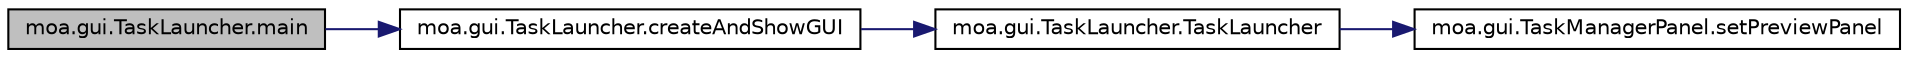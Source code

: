digraph G
{
  edge [fontname="Helvetica",fontsize="10",labelfontname="Helvetica",labelfontsize="10"];
  node [fontname="Helvetica",fontsize="10",shape=record];
  rankdir=LR;
  Node1 [label="moa.gui.TaskLauncher.main",height=0.2,width=0.4,color="black", fillcolor="grey75", style="filled" fontcolor="black"];
  Node1 -> Node2 [color="midnightblue",fontsize="10",style="solid",fontname="Helvetica"];
  Node2 [label="moa.gui.TaskLauncher.createAndShowGUI",height=0.2,width=0.4,color="black", fillcolor="white", style="filled",URL="$classmoa_1_1gui_1_1TaskLauncher.html#a7d7efcee15eba96ec33bc6519a191daf"];
  Node2 -> Node3 [color="midnightblue",fontsize="10",style="solid",fontname="Helvetica"];
  Node3 [label="moa.gui.TaskLauncher.TaskLauncher",height=0.2,width=0.4,color="black", fillcolor="white", style="filled",URL="$classmoa_1_1gui_1_1TaskLauncher.html#aa4340b72aba7b8401e3a9b29e3393035"];
  Node3 -> Node4 [color="midnightblue",fontsize="10",style="solid",fontname="Helvetica"];
  Node4 [label="moa.gui.TaskManagerPanel.setPreviewPanel",height=0.2,width=0.4,color="black", fillcolor="white", style="filled",URL="$classmoa_1_1gui_1_1TaskManagerPanel.html#a06ab152c788f7c572f1e5be2cca7fd14"];
}
